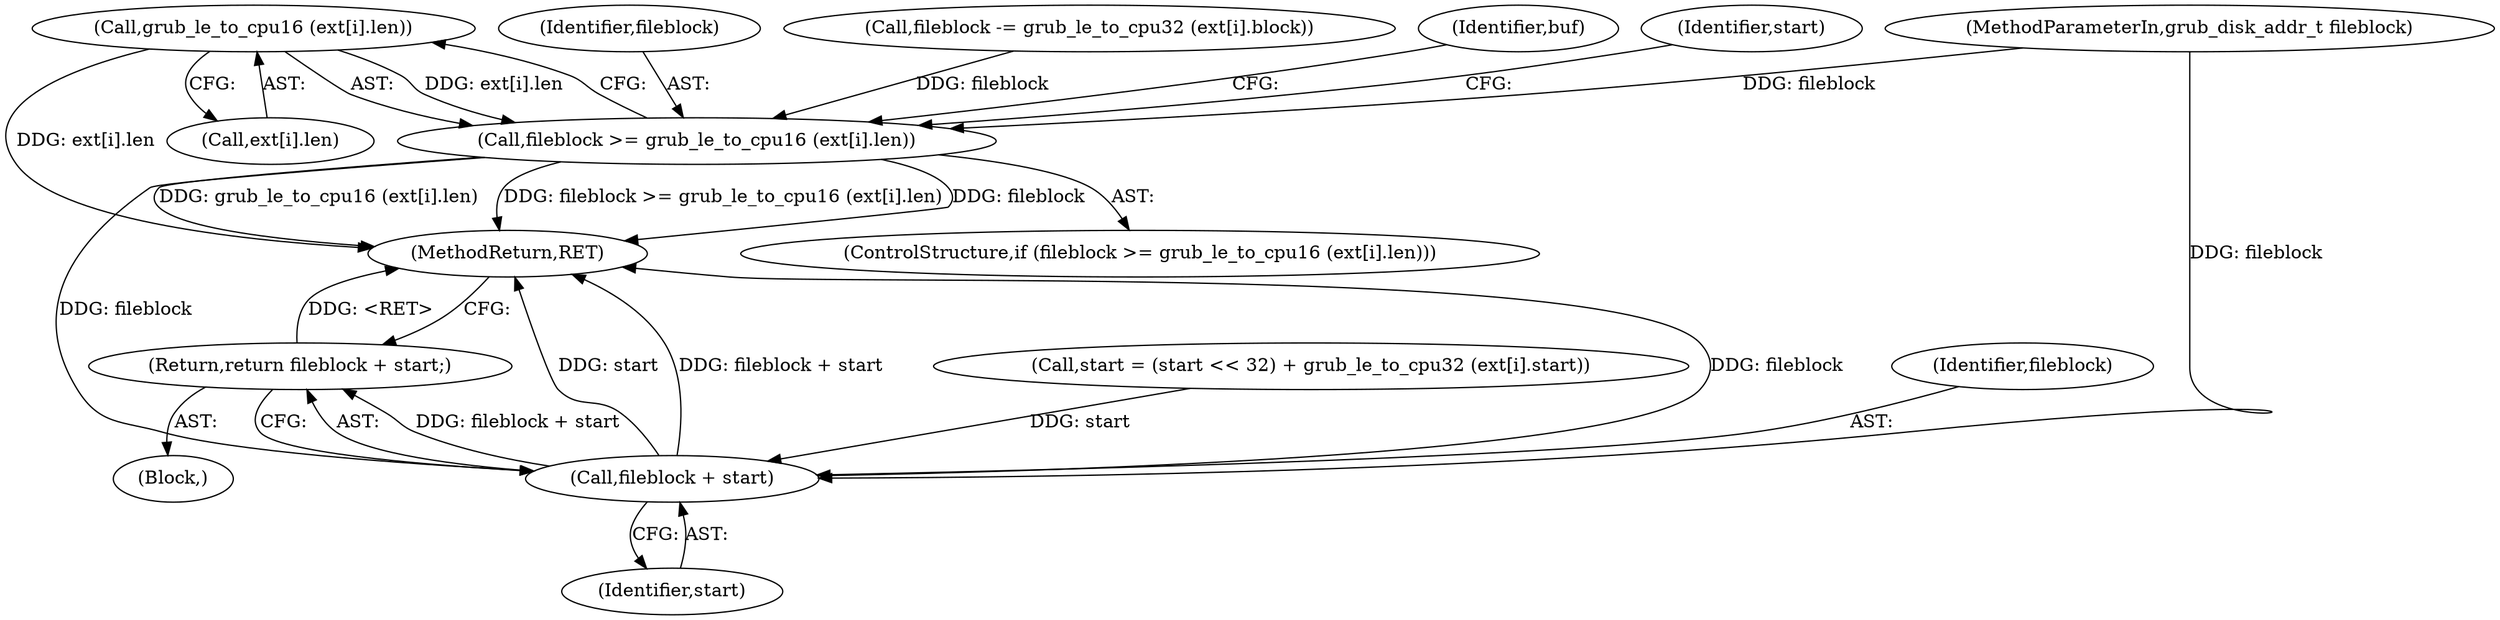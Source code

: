 digraph "0_radare2_65000a7fd9eea62359e6d6714f17b94a99a82edd_0@array" {
"1000232" [label="(Call,grub_le_to_cpu16 (ext[i].len))"];
"1000230" [label="(Call,fileblock >= grub_le_to_cpu16 (ext[i].len))"];
"1000269" [label="(Call,fileblock + start)"];
"1000268" [label="(Return,return fileblock + start;)"];
"1000229" [label="(ControlStructure,if (fileblock >= grub_le_to_cpu16 (ext[i].len)))"];
"1000232" [label="(Call,grub_le_to_cpu16 (ext[i].len))"];
"1000268" [label="(Return,return fileblock + start;)"];
"1000244" [label="(Block,)"];
"1000247" [label="(Identifier,start)"];
"1000233" [label="(Call,ext[i].len)"];
"1000254" [label="(Call,start = (start << 32) + grub_le_to_cpu32 (ext[i].start))"];
"1000230" [label="(Call,fileblock >= grub_le_to_cpu16 (ext[i].len))"];
"1000106" [label="(MethodParameterIn,grub_disk_addr_t fileblock)"];
"1000231" [label="(Identifier,fileblock)"];
"1000221" [label="(Call,fileblock -= grub_le_to_cpu32 (ext[i].block))"];
"1000269" [label="(Call,fileblock + start)"];
"1000240" [label="(Identifier,buf)"];
"1000271" [label="(Identifier,start)"];
"1000270" [label="(Identifier,fileblock)"];
"1000457" [label="(MethodReturn,RET)"];
"1000232" -> "1000230"  [label="AST: "];
"1000232" -> "1000233"  [label="CFG: "];
"1000233" -> "1000232"  [label="AST: "];
"1000230" -> "1000232"  [label="CFG: "];
"1000232" -> "1000457"  [label="DDG: ext[i].len"];
"1000232" -> "1000230"  [label="DDG: ext[i].len"];
"1000230" -> "1000229"  [label="AST: "];
"1000231" -> "1000230"  [label="AST: "];
"1000240" -> "1000230"  [label="CFG: "];
"1000247" -> "1000230"  [label="CFG: "];
"1000230" -> "1000457"  [label="DDG: fileblock"];
"1000230" -> "1000457"  [label="DDG: grub_le_to_cpu16 (ext[i].len)"];
"1000230" -> "1000457"  [label="DDG: fileblock >= grub_le_to_cpu16 (ext[i].len)"];
"1000221" -> "1000230"  [label="DDG: fileblock"];
"1000106" -> "1000230"  [label="DDG: fileblock"];
"1000230" -> "1000269"  [label="DDG: fileblock"];
"1000269" -> "1000268"  [label="AST: "];
"1000269" -> "1000271"  [label="CFG: "];
"1000270" -> "1000269"  [label="AST: "];
"1000271" -> "1000269"  [label="AST: "];
"1000268" -> "1000269"  [label="CFG: "];
"1000269" -> "1000457"  [label="DDG: fileblock + start"];
"1000269" -> "1000457"  [label="DDG: fileblock"];
"1000269" -> "1000457"  [label="DDG: start"];
"1000269" -> "1000268"  [label="DDG: fileblock + start"];
"1000106" -> "1000269"  [label="DDG: fileblock"];
"1000254" -> "1000269"  [label="DDG: start"];
"1000268" -> "1000244"  [label="AST: "];
"1000457" -> "1000268"  [label="CFG: "];
"1000268" -> "1000457"  [label="DDG: <RET>"];
}

